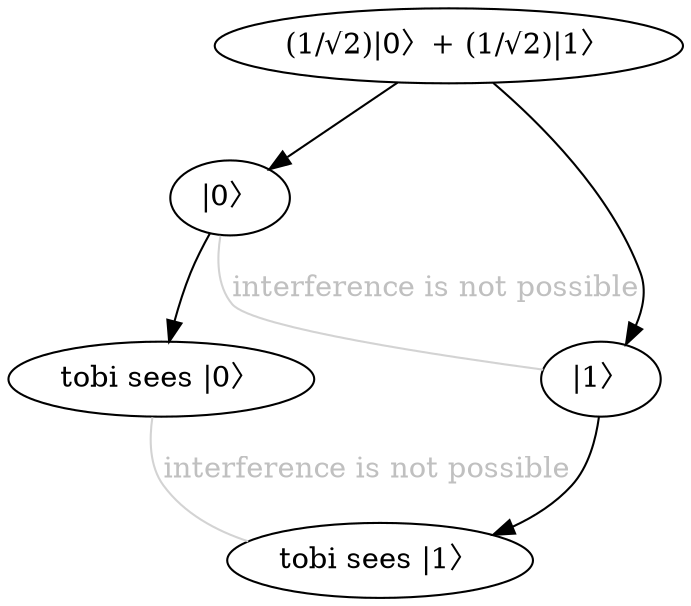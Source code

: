 digraph multiverse {
    a[label="(1/√2)|0〉+ (1/√2)|1〉", pos="2,4!"];
    b[label="|0〉", pos="0,2!"];
    c[label="|1〉", pos="4,2!"];
    d[label="tobi sees |0〉", pos="0,0!"];
    e[label="tobi sees |1〉", pos="4,0!"];

    subgraph {
        edge[dir=none, color=lightgray];
        b -> c [label="interference is not possible", fontcolor=gray];
        d -> e [label="interference is not possible", fontcolor=gray];
    }
    
    subgraph {
        a -> b;
        a -> c;
        b -> d;
        c -> e;
    }
}
